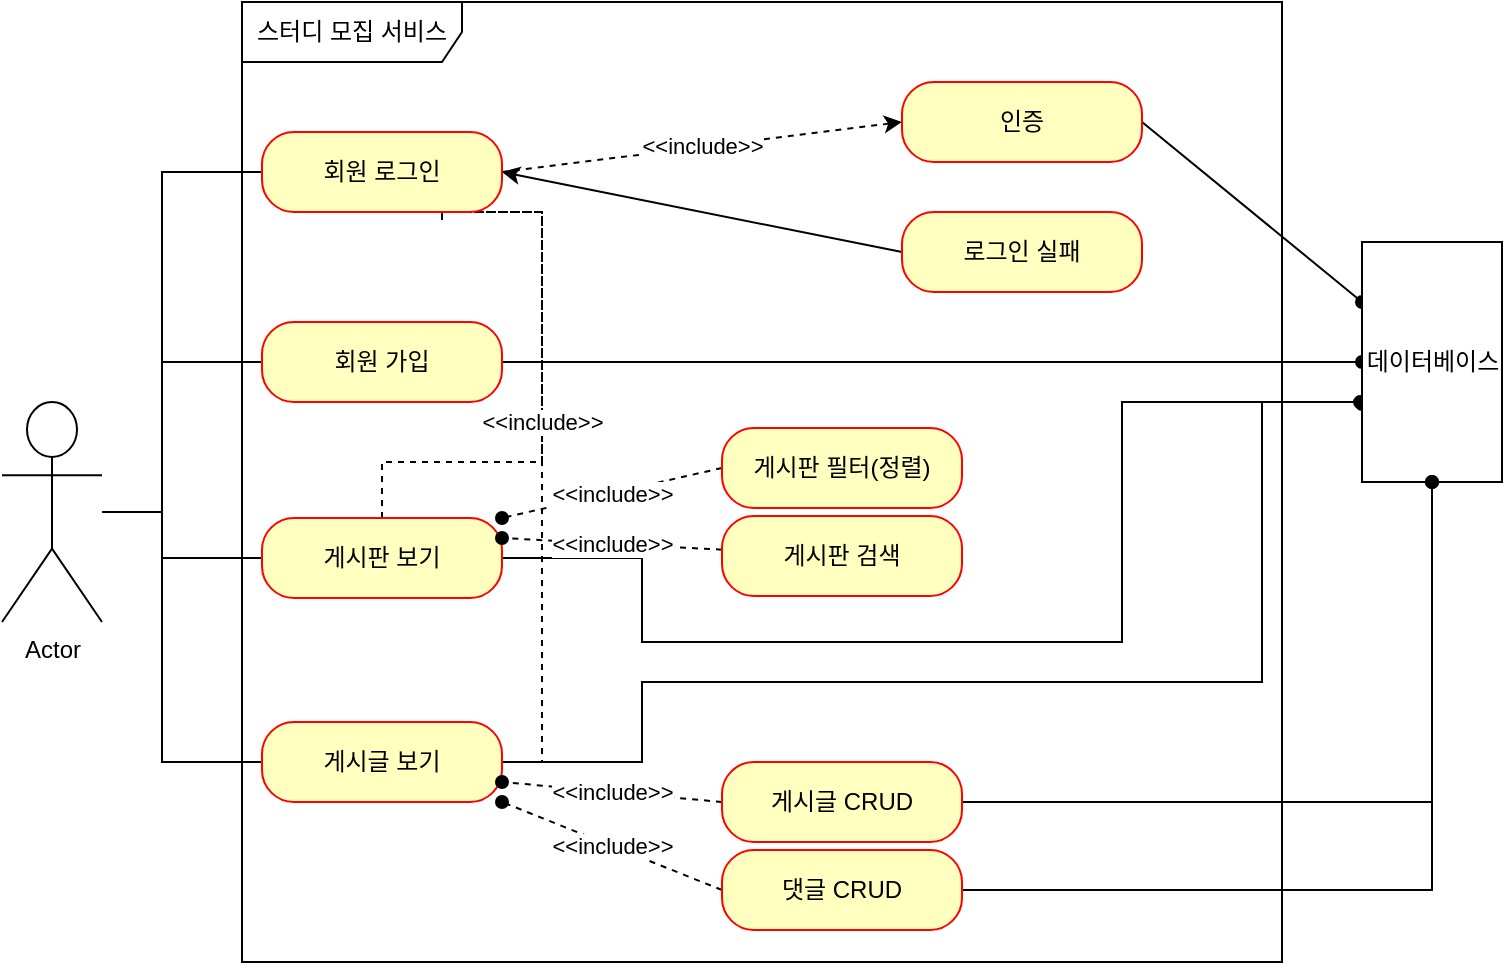 <mxfile version="20.5.3" type="github">
  <diagram id="SOOvZk4d7QTDLQpI_uGg" name="페이지-1">
    <mxGraphModel dx="1426" dy="769" grid="1" gridSize="10" guides="1" tooltips="1" connect="1" arrows="1" fold="1" page="1" pageScale="1" pageWidth="827" pageHeight="1169" math="0" shadow="0">
      <root>
        <mxCell id="0" />
        <mxCell id="1" parent="0" />
        <mxCell id="l7kRtgU84_FRor4YuDeZ-11" value="스터디 모집 서비스" style="shape=umlFrame;whiteSpace=wrap;html=1;width=110;height=30;" vertex="1" parent="1">
          <mxGeometry x="160" y="440" width="520" height="480" as="geometry" />
        </mxCell>
        <mxCell id="l7kRtgU84_FRor4YuDeZ-34" style="edgeStyle=orthogonalEdgeStyle;rounded=0;orthogonalLoop=1;jettySize=auto;html=1;entryX=0;entryY=0.5;entryDx=0;entryDy=0;endArrow=baseDash;endFill=0;" edge="1" parent="1" source="l7kRtgU84_FRor4YuDeZ-1" target="l7kRtgU84_FRor4YuDeZ-14">
          <mxGeometry relative="1" as="geometry">
            <Array as="points">
              <mxPoint x="120" y="695" />
              <mxPoint x="120" y="525" />
            </Array>
          </mxGeometry>
        </mxCell>
        <mxCell id="l7kRtgU84_FRor4YuDeZ-35" style="edgeStyle=orthogonalEdgeStyle;rounded=0;orthogonalLoop=1;jettySize=auto;html=1;entryX=0;entryY=0.5;entryDx=0;entryDy=0;endArrow=baseDash;endFill=0;" edge="1" parent="1" source="l7kRtgU84_FRor4YuDeZ-1" target="l7kRtgU84_FRor4YuDeZ-9">
          <mxGeometry relative="1" as="geometry">
            <Array as="points">
              <mxPoint x="120" y="695" />
              <mxPoint x="120" y="620" />
            </Array>
          </mxGeometry>
        </mxCell>
        <mxCell id="l7kRtgU84_FRor4YuDeZ-36" style="edgeStyle=orthogonalEdgeStyle;rounded=0;orthogonalLoop=1;jettySize=auto;html=1;entryX=0;entryY=0.5;entryDx=0;entryDy=0;endArrow=baseDash;endFill=0;" edge="1" parent="1" source="l7kRtgU84_FRor4YuDeZ-1" target="l7kRtgU84_FRor4YuDeZ-12">
          <mxGeometry relative="1" as="geometry">
            <Array as="points">
              <mxPoint x="120" y="695" />
              <mxPoint x="120" y="718" />
            </Array>
          </mxGeometry>
        </mxCell>
        <mxCell id="l7kRtgU84_FRor4YuDeZ-37" style="edgeStyle=orthogonalEdgeStyle;rounded=0;orthogonalLoop=1;jettySize=auto;html=1;entryX=0;entryY=0.5;entryDx=0;entryDy=0;endArrow=baseDash;endFill=0;" edge="1" parent="1" source="l7kRtgU84_FRor4YuDeZ-1" target="l7kRtgU84_FRor4YuDeZ-13">
          <mxGeometry relative="1" as="geometry">
            <Array as="points">
              <mxPoint x="120" y="695" />
              <mxPoint x="120" y="820" />
            </Array>
          </mxGeometry>
        </mxCell>
        <mxCell id="l7kRtgU84_FRor4YuDeZ-1" value="Actor" style="shape=umlActor;verticalLabelPosition=bottom;verticalAlign=top;html=1;" vertex="1" parent="1">
          <mxGeometry x="40" y="640" width="50" height="110" as="geometry" />
        </mxCell>
        <mxCell id="l7kRtgU84_FRor4YuDeZ-25" style="edgeStyle=none;rounded=0;orthogonalLoop=1;jettySize=auto;html=1;entryX=0;entryY=0.5;entryDx=0;entryDy=0;endArrow=oval;endFill=1;" edge="1" parent="1" source="l7kRtgU84_FRor4YuDeZ-9" target="l7kRtgU84_FRor4YuDeZ-17">
          <mxGeometry relative="1" as="geometry" />
        </mxCell>
        <mxCell id="l7kRtgU84_FRor4YuDeZ-9" value="회원 가입" style="rounded=1;whiteSpace=wrap;html=1;arcSize=40;fontColor=#000000;fillColor=#ffffc0;strokeColor=#ff0000;" vertex="1" parent="1">
          <mxGeometry x="170" y="600" width="120" height="40" as="geometry" />
        </mxCell>
        <mxCell id="l7kRtgU84_FRor4YuDeZ-27" style="edgeStyle=orthogonalEdgeStyle;rounded=0;orthogonalLoop=1;jettySize=auto;html=1;entryX=-0.014;entryY=0.667;entryDx=0;entryDy=0;entryPerimeter=0;endArrow=oval;endFill=1;" edge="1" parent="1" source="l7kRtgU84_FRor4YuDeZ-12" target="l7kRtgU84_FRor4YuDeZ-17">
          <mxGeometry relative="1" as="geometry">
            <Array as="points">
              <mxPoint x="360" y="718" />
              <mxPoint x="360" y="760" />
              <mxPoint x="600" y="760" />
              <mxPoint x="600" y="640" />
            </Array>
          </mxGeometry>
        </mxCell>
        <mxCell id="l7kRtgU84_FRor4YuDeZ-39" value="&amp;lt;&amp;lt;include&amp;gt;&amp;gt;" style="edgeStyle=orthogonalEdgeStyle;rounded=0;orthogonalLoop=1;jettySize=auto;html=1;entryX=0.75;entryY=1;entryDx=0;entryDy=0;endArrow=baseDash;endFill=0;dashed=1;" edge="1" parent="1" source="l7kRtgU84_FRor4YuDeZ-12" target="l7kRtgU84_FRor4YuDeZ-14">
          <mxGeometry x="-0.095" relative="1" as="geometry">
            <Array as="points">
              <mxPoint x="230" y="670" />
              <mxPoint x="310" y="670" />
              <mxPoint x="310" y="545" />
            </Array>
            <mxPoint as="offset" />
          </mxGeometry>
        </mxCell>
        <mxCell id="l7kRtgU84_FRor4YuDeZ-12" value="게시판 보기" style="rounded=1;whiteSpace=wrap;html=1;arcSize=40;fontColor=#000000;fillColor=#ffffc0;strokeColor=#ff0000;" vertex="1" parent="1">
          <mxGeometry x="170" y="698" width="120" height="40" as="geometry" />
        </mxCell>
        <mxCell id="l7kRtgU84_FRor4YuDeZ-26" style="edgeStyle=orthogonalEdgeStyle;rounded=0;orthogonalLoop=1;jettySize=auto;html=1;entryX=0.014;entryY=0.675;entryDx=0;entryDy=0;endArrow=oval;endFill=1;entryPerimeter=0;" edge="1" parent="1" source="l7kRtgU84_FRor4YuDeZ-13" target="l7kRtgU84_FRor4YuDeZ-17">
          <mxGeometry relative="1" as="geometry">
            <Array as="points">
              <mxPoint x="360" y="820" />
              <mxPoint x="360" y="780" />
              <mxPoint x="670" y="780" />
              <mxPoint x="670" y="640" />
              <mxPoint x="720" y="640" />
            </Array>
          </mxGeometry>
        </mxCell>
        <mxCell id="l7kRtgU84_FRor4YuDeZ-40" value="&amp;lt;&amp;lt;include&amp;gt;&amp;gt;" style="edgeStyle=orthogonalEdgeStyle;rounded=0;orthogonalLoop=1;jettySize=auto;html=1;entryX=0.75;entryY=1;entryDx=0;entryDy=0;dashed=1;endArrow=baseDash;endFill=0;" edge="1" parent="1" source="l7kRtgU84_FRor4YuDeZ-13" target="l7kRtgU84_FRor4YuDeZ-14">
          <mxGeometry x="0.101" relative="1" as="geometry">
            <Array as="points">
              <mxPoint x="310" y="820" />
              <mxPoint x="310" y="545" />
            </Array>
            <mxPoint as="offset" />
          </mxGeometry>
        </mxCell>
        <mxCell id="l7kRtgU84_FRor4YuDeZ-13" value="게시글 보기" style="rounded=1;whiteSpace=wrap;html=1;arcSize=40;fontColor=#000000;fillColor=#ffffc0;strokeColor=#ff0000;" vertex="1" parent="1">
          <mxGeometry x="170" y="800" width="120" height="40" as="geometry" />
        </mxCell>
        <mxCell id="l7kRtgU84_FRor4YuDeZ-22" value="&amp;lt;&amp;lt;include&amp;gt;&amp;gt;" style="rounded=0;orthogonalLoop=1;jettySize=auto;html=1;exitX=1;exitY=0.5;exitDx=0;exitDy=0;entryX=0;entryY=0.5;entryDx=0;entryDy=0;dashed=1;" edge="1" parent="1" source="l7kRtgU84_FRor4YuDeZ-14" target="l7kRtgU84_FRor4YuDeZ-15">
          <mxGeometry relative="1" as="geometry" />
        </mxCell>
        <mxCell id="l7kRtgU84_FRor4YuDeZ-14" value="회원 로그인" style="rounded=1;whiteSpace=wrap;html=1;arcSize=40;fontColor=#000000;fillColor=#ffffc0;strokeColor=#ff0000;" vertex="1" parent="1">
          <mxGeometry x="170" y="505" width="120" height="40" as="geometry" />
        </mxCell>
        <mxCell id="l7kRtgU84_FRor4YuDeZ-24" style="edgeStyle=none;rounded=0;orthogonalLoop=1;jettySize=auto;html=1;entryX=0;entryY=0.25;entryDx=0;entryDy=0;endArrow=oval;endFill=1;exitX=1;exitY=0.5;exitDx=0;exitDy=0;" edge="1" parent="1" source="l7kRtgU84_FRor4YuDeZ-15" target="l7kRtgU84_FRor4YuDeZ-17">
          <mxGeometry relative="1" as="geometry" />
        </mxCell>
        <mxCell id="l7kRtgU84_FRor4YuDeZ-15" value="인증" style="rounded=1;whiteSpace=wrap;html=1;arcSize=40;fontColor=#000000;fillColor=#ffffc0;strokeColor=#ff0000;" vertex="1" parent="1">
          <mxGeometry x="490" y="480" width="120" height="40" as="geometry" />
        </mxCell>
        <mxCell id="l7kRtgU84_FRor4YuDeZ-23" style="edgeStyle=none;rounded=0;orthogonalLoop=1;jettySize=auto;html=1;entryX=1;entryY=0.5;entryDx=0;entryDy=0;exitX=0;exitY=0.5;exitDx=0;exitDy=0;" edge="1" parent="1" source="l7kRtgU84_FRor4YuDeZ-16" target="l7kRtgU84_FRor4YuDeZ-14">
          <mxGeometry relative="1" as="geometry" />
        </mxCell>
        <mxCell id="l7kRtgU84_FRor4YuDeZ-16" value="로그인 실패" style="rounded=1;whiteSpace=wrap;html=1;arcSize=40;fontColor=#000000;fillColor=#ffffc0;strokeColor=#ff0000;" vertex="1" parent="1">
          <mxGeometry x="490" y="545" width="120" height="40" as="geometry" />
        </mxCell>
        <mxCell id="l7kRtgU84_FRor4YuDeZ-17" value="데이터베이스" style="html=1;" vertex="1" parent="1">
          <mxGeometry x="720" y="560" width="70" height="120" as="geometry" />
        </mxCell>
        <mxCell id="l7kRtgU84_FRor4YuDeZ-30" value="&amp;lt;&amp;lt;include&amp;gt;&amp;gt;" style="rounded=0;orthogonalLoop=1;jettySize=auto;html=1;entryX=1;entryY=0;entryDx=0;entryDy=0;endArrow=oval;endFill=1;dashed=1;exitX=0;exitY=0.5;exitDx=0;exitDy=0;" edge="1" parent="1" source="l7kRtgU84_FRor4YuDeZ-18" target="l7kRtgU84_FRor4YuDeZ-12">
          <mxGeometry relative="1" as="geometry" />
        </mxCell>
        <mxCell id="l7kRtgU84_FRor4YuDeZ-18" value="게시판 필터(정렬)" style="rounded=1;whiteSpace=wrap;html=1;arcSize=40;fontColor=#000000;fillColor=#ffffc0;strokeColor=#ff0000;" vertex="1" parent="1">
          <mxGeometry x="400" y="653" width="120" height="40" as="geometry" />
        </mxCell>
        <mxCell id="l7kRtgU84_FRor4YuDeZ-31" value="&amp;lt;&amp;lt;include&amp;gt;&amp;gt;" style="edgeStyle=none;rounded=0;orthogonalLoop=1;jettySize=auto;html=1;entryX=1;entryY=0.25;entryDx=0;entryDy=0;dashed=1;endArrow=oval;endFill=1;" edge="1" parent="1" source="l7kRtgU84_FRor4YuDeZ-19" target="l7kRtgU84_FRor4YuDeZ-12">
          <mxGeometry relative="1" as="geometry" />
        </mxCell>
        <mxCell id="l7kRtgU84_FRor4YuDeZ-19" value="게시판 검색" style="rounded=1;whiteSpace=wrap;html=1;arcSize=40;fontColor=#000000;fillColor=#ffffc0;strokeColor=#ff0000;" vertex="1" parent="1">
          <mxGeometry x="400" y="697" width="120" height="40" as="geometry" />
        </mxCell>
        <mxCell id="l7kRtgU84_FRor4YuDeZ-28" style="edgeStyle=orthogonalEdgeStyle;rounded=0;orthogonalLoop=1;jettySize=auto;html=1;entryX=0.5;entryY=1;entryDx=0;entryDy=0;endArrow=oval;endFill=1;" edge="1" parent="1" source="l7kRtgU84_FRor4YuDeZ-20" target="l7kRtgU84_FRor4YuDeZ-17">
          <mxGeometry relative="1" as="geometry" />
        </mxCell>
        <mxCell id="l7kRtgU84_FRor4YuDeZ-32" value="&amp;lt;&amp;lt;include&amp;gt;&amp;gt;" style="edgeStyle=none;rounded=0;orthogonalLoop=1;jettySize=auto;html=1;entryX=1;entryY=0.75;entryDx=0;entryDy=0;dashed=1;endArrow=oval;endFill=1;exitX=0;exitY=0.5;exitDx=0;exitDy=0;" edge="1" parent="1" source="l7kRtgU84_FRor4YuDeZ-20" target="l7kRtgU84_FRor4YuDeZ-13">
          <mxGeometry relative="1" as="geometry" />
        </mxCell>
        <mxCell id="l7kRtgU84_FRor4YuDeZ-20" value="게시글 CRUD" style="rounded=1;whiteSpace=wrap;html=1;arcSize=40;fontColor=#000000;fillColor=#ffffc0;strokeColor=#ff0000;" vertex="1" parent="1">
          <mxGeometry x="400" y="820" width="120" height="40" as="geometry" />
        </mxCell>
        <mxCell id="l7kRtgU84_FRor4YuDeZ-29" style="edgeStyle=orthogonalEdgeStyle;rounded=0;orthogonalLoop=1;jettySize=auto;html=1;entryX=0.5;entryY=1;entryDx=0;entryDy=0;endArrow=oval;endFill=1;" edge="1" parent="1" source="l7kRtgU84_FRor4YuDeZ-21" target="l7kRtgU84_FRor4YuDeZ-17">
          <mxGeometry relative="1" as="geometry" />
        </mxCell>
        <mxCell id="l7kRtgU84_FRor4YuDeZ-33" value="&amp;lt;&amp;lt;include&amp;gt;&amp;gt;" style="edgeStyle=none;rounded=0;orthogonalLoop=1;jettySize=auto;html=1;entryX=1;entryY=1;entryDx=0;entryDy=0;dashed=1;endArrow=oval;endFill=1;exitX=0;exitY=0.5;exitDx=0;exitDy=0;" edge="1" parent="1" source="l7kRtgU84_FRor4YuDeZ-21" target="l7kRtgU84_FRor4YuDeZ-13">
          <mxGeometry relative="1" as="geometry" />
        </mxCell>
        <mxCell id="l7kRtgU84_FRor4YuDeZ-21" value="댓글 CRUD" style="rounded=1;whiteSpace=wrap;html=1;arcSize=40;fontColor=#000000;fillColor=#ffffc0;strokeColor=#ff0000;" vertex="1" parent="1">
          <mxGeometry x="400" y="864" width="120" height="40" as="geometry" />
        </mxCell>
      </root>
    </mxGraphModel>
  </diagram>
</mxfile>
